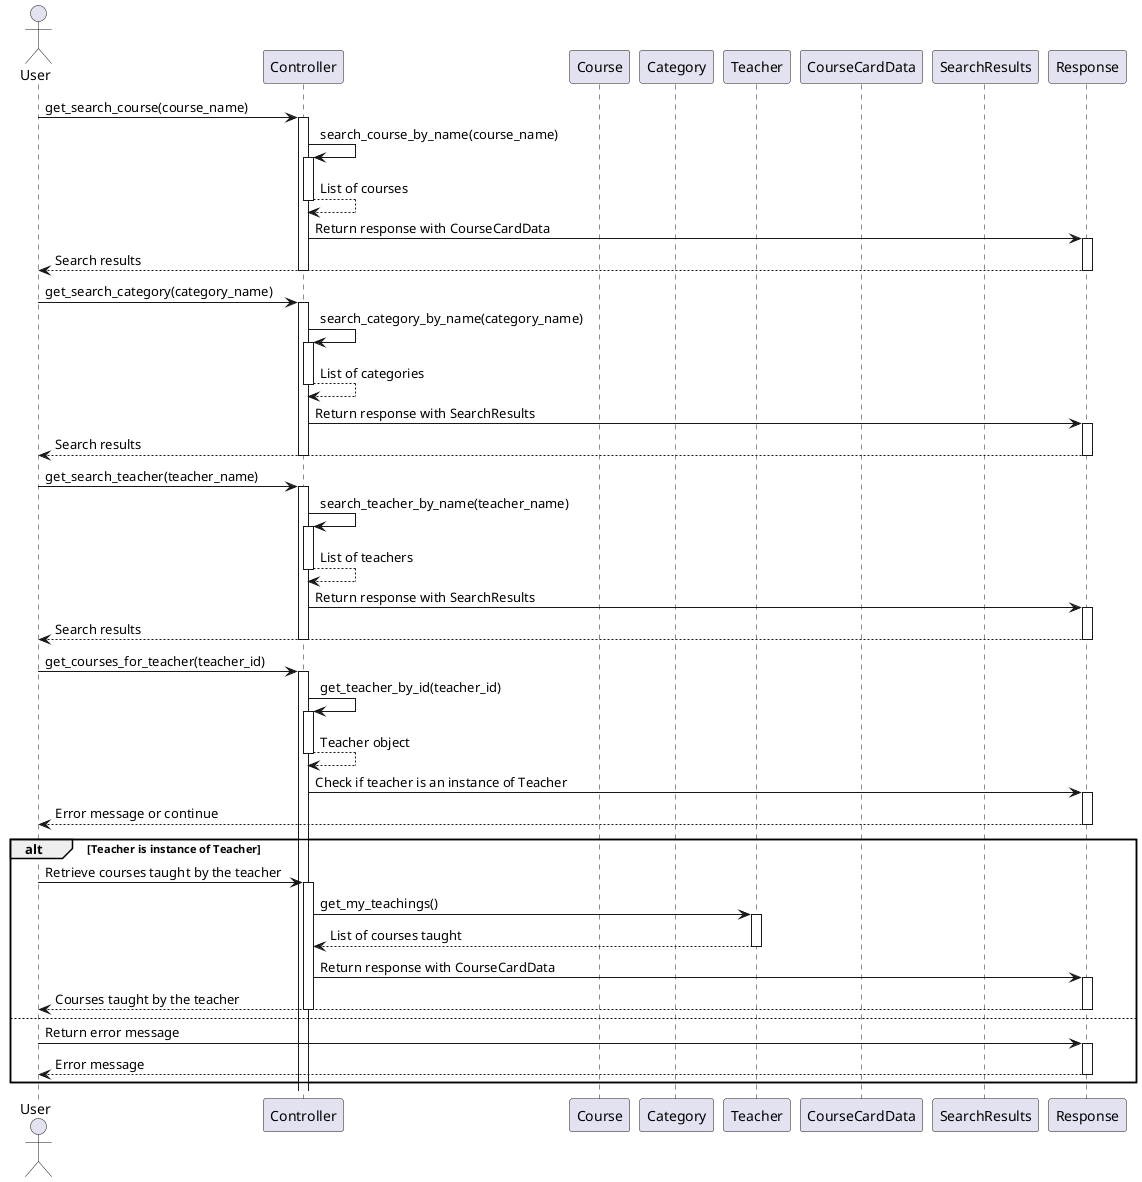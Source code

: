 @startuml FastAPI - Search and Get Courses Sequence Diagram

actor User
participant Controller
participant Course
participant Category
participant Teacher
participant CourseCardData
participant SearchResults
participant Response

User -> Controller: get_search_course(course_name)
activate Controller
Controller -> Controller: search_course_by_name(course_name)
activate Controller
Controller --> Controller: List of courses
deactivate Controller
Controller -> Response: Return response with CourseCardData
activate Response
Response --> User: Search results
deactivate Response
deactivate Controller

User -> Controller: get_search_category(category_name)
activate Controller
Controller -> Controller: search_category_by_name(category_name)
activate Controller
Controller --> Controller: List of categories
deactivate Controller
Controller -> Response: Return response with SearchResults
activate Response
Response --> User: Search results
deactivate Response
deactivate Controller

User -> Controller: get_search_teacher(teacher_name)
activate Controller
Controller -> Controller: search_teacher_by_name(teacher_name)
activate Controller
Controller --> Controller: List of teachers
deactivate Controller
Controller -> Response: Return response with SearchResults
activate Response
Response --> User: Search results
deactivate Response
deactivate Controller

User -> Controller: get_courses_for_teacher(teacher_id)
activate Controller
Controller -> Controller: get_teacher_by_id(teacher_id)
activate Controller
Controller --> Controller: Teacher object
deactivate Controller
Controller -> Response: Check if teacher is an instance of Teacher
activate Response
Response --> User: Error message or continue
deactivate Response

alt Teacher is instance of Teacher
    User -> Controller: Retrieve courses taught by the teacher
    activate Controller
    Controller -> Teacher: get_my_teachings()
    activate Teacher
    Teacher --> Controller: List of courses taught
    deactivate Teacher
    Controller -> Response: Return response with CourseCardData
    activate Response
    Response --> User: Courses taught by the teacher
    deactivate Response
    deactivate Controller
else
    User -> Response: Return error message
    activate Response
    Response --> User: Error message
    deactivate Response
end

@enduml